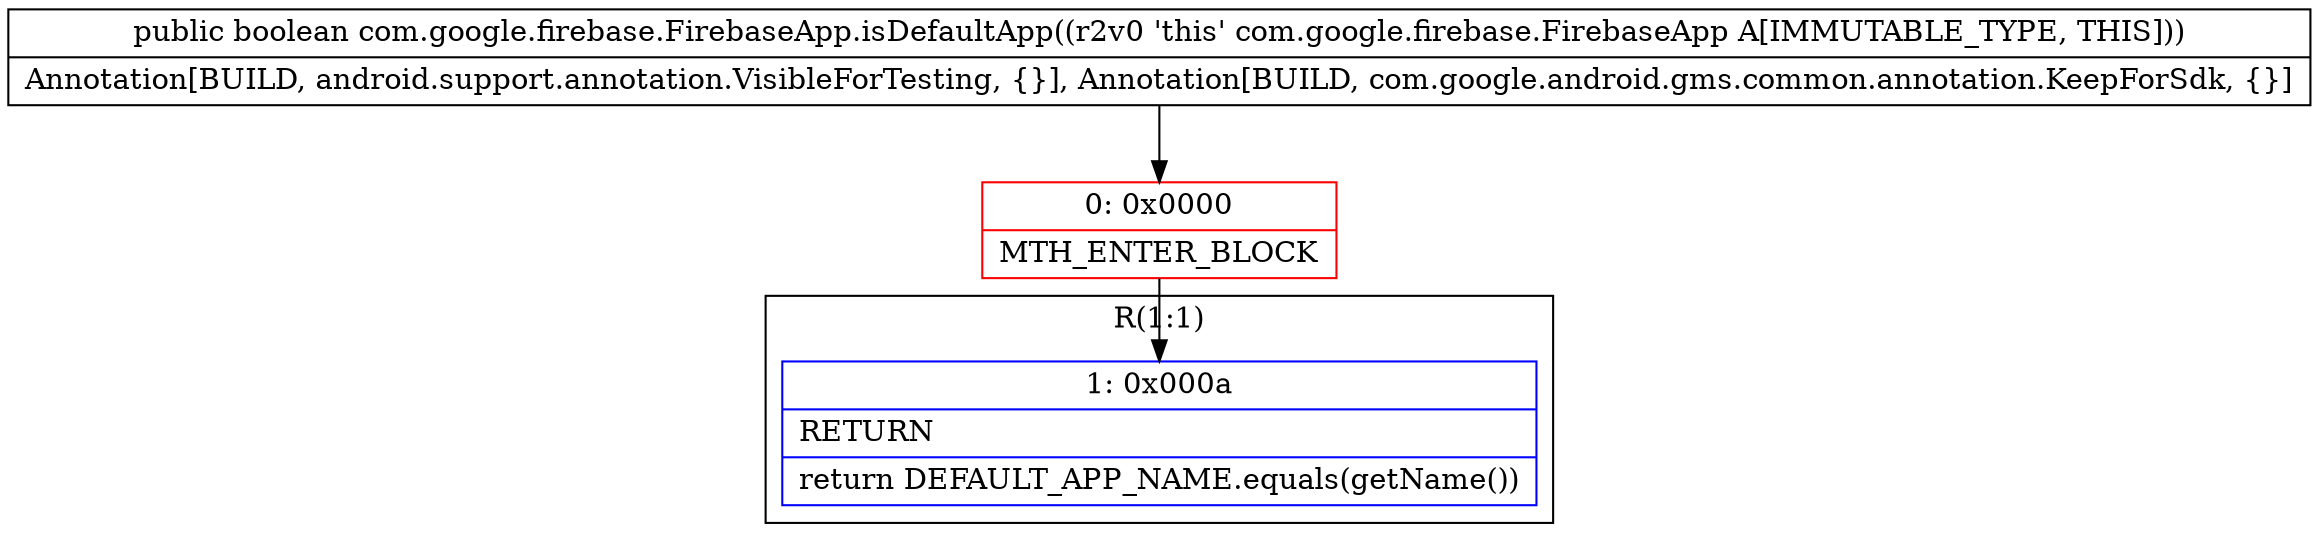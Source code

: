 digraph "CFG forcom.google.firebase.FirebaseApp.isDefaultApp()Z" {
subgraph cluster_Region_752401476 {
label = "R(1:1)";
node [shape=record,color=blue];
Node_1 [shape=record,label="{1\:\ 0x000a|RETURN\l|return DEFAULT_APP_NAME.equals(getName())\l}"];
}
Node_0 [shape=record,color=red,label="{0\:\ 0x0000|MTH_ENTER_BLOCK\l}"];
MethodNode[shape=record,label="{public boolean com.google.firebase.FirebaseApp.isDefaultApp((r2v0 'this' com.google.firebase.FirebaseApp A[IMMUTABLE_TYPE, THIS]))  | Annotation[BUILD, android.support.annotation.VisibleForTesting, \{\}], Annotation[BUILD, com.google.android.gms.common.annotation.KeepForSdk, \{\}]\l}"];
MethodNode -> Node_0;
Node_0 -> Node_1;
}


